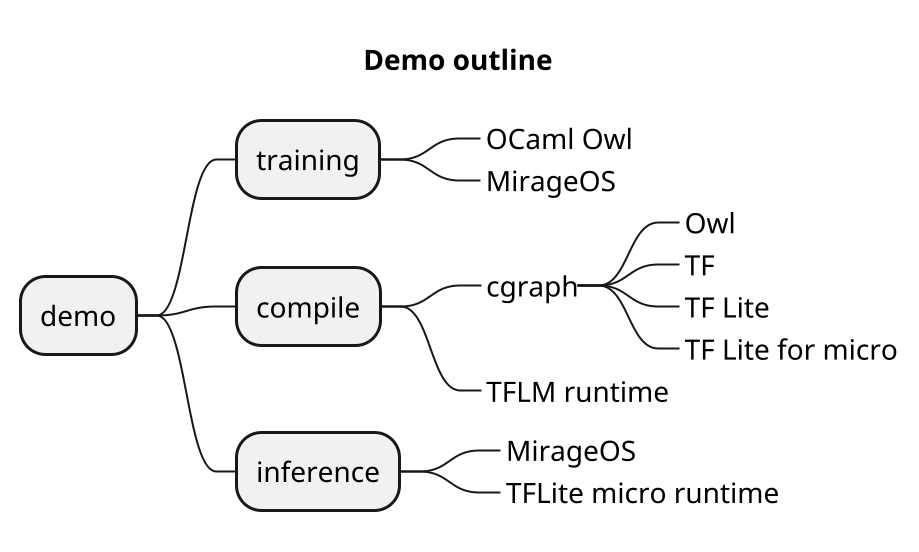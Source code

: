 @startmindmap
scale 2.0
title Demo outline
+ demo
++ training
+++_ OCaml Owl
+++_ MirageOS
++ compile
+++_ cgraph
++++_ Owl
++++_ TF
++++_ TF Lite
++++_ TF Lite for micro
+++_ TFLM runtime
++ inference
+++_ MirageOS
+++_ TFLite micro runtime
@endmindmap
